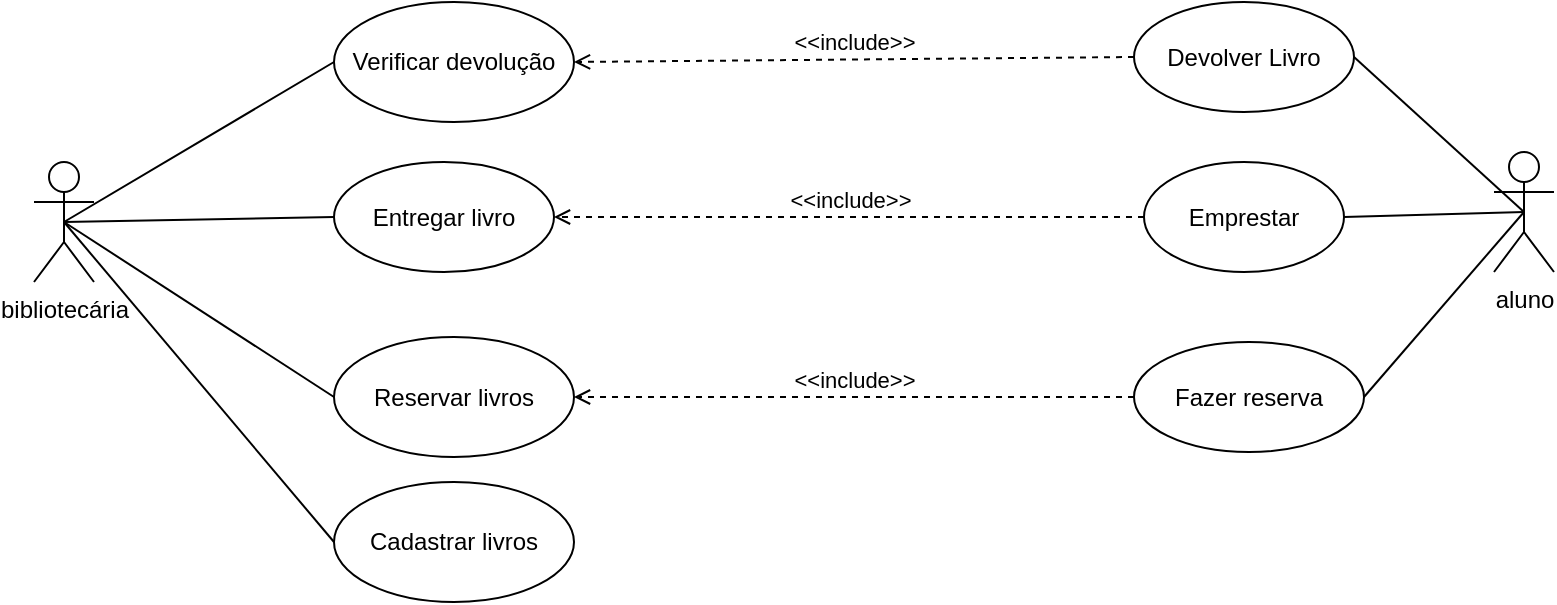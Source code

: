 <mxfile version="15.5.4" type="google"><diagram id="BwoiZwMP6Hp7hW68iUMp" name="Page-1"><mxGraphModel dx="1038" dy="600" grid="1" gridSize="10" guides="1" tooltips="1" connect="1" arrows="1" fold="1" page="1" pageScale="1" pageWidth="827" pageHeight="1169" math="0" shadow="0"><root><mxCell id="0"/><mxCell id="1" parent="0"/><mxCell id="E4vKuy7-gl_FoSkQ6fWP-6" style="rounded=0;orthogonalLoop=1;jettySize=auto;html=1;exitX=0.5;exitY=0.5;exitDx=0;exitDy=0;exitPerimeter=0;entryX=0;entryY=0.5;entryDx=0;entryDy=0;endArrow=none;endFill=0;" edge="1" parent="1" source="E4vKuy7-gl_FoSkQ6fWP-1" target="E4vKuy7-gl_FoSkQ6fWP-2"><mxGeometry relative="1" as="geometry"/></mxCell><mxCell id="E4vKuy7-gl_FoSkQ6fWP-7" style="rounded=0;orthogonalLoop=1;jettySize=auto;html=1;exitX=0.5;exitY=0.5;exitDx=0;exitDy=0;exitPerimeter=0;entryX=0;entryY=0.5;entryDx=0;entryDy=0;endArrow=none;endFill=0;" edge="1" parent="1" source="E4vKuy7-gl_FoSkQ6fWP-1" target="E4vKuy7-gl_FoSkQ6fWP-3"><mxGeometry relative="1" as="geometry"/></mxCell><mxCell id="E4vKuy7-gl_FoSkQ6fWP-8" style="rounded=0;orthogonalLoop=1;jettySize=auto;html=1;exitX=0.5;exitY=0.5;exitDx=0;exitDy=0;exitPerimeter=0;entryX=0;entryY=0.5;entryDx=0;entryDy=0;endArrow=none;endFill=0;" edge="1" parent="1" source="E4vKuy7-gl_FoSkQ6fWP-1" target="E4vKuy7-gl_FoSkQ6fWP-5"><mxGeometry relative="1" as="geometry"/></mxCell><mxCell id="E4vKuy7-gl_FoSkQ6fWP-22" style="edgeStyle=none;rounded=0;orthogonalLoop=1;jettySize=auto;html=1;exitX=0.5;exitY=0.5;exitDx=0;exitDy=0;exitPerimeter=0;entryX=0;entryY=0.5;entryDx=0;entryDy=0;endArrow=none;endFill=0;" edge="1" parent="1" source="E4vKuy7-gl_FoSkQ6fWP-1" target="E4vKuy7-gl_FoSkQ6fWP-21"><mxGeometry relative="1" as="geometry"/></mxCell><mxCell id="E4vKuy7-gl_FoSkQ6fWP-1" value="bibliotecária" style="shape=umlActor;verticalLabelPosition=bottom;verticalAlign=top;html=1;outlineConnect=0;" vertex="1" parent="1"><mxGeometry x="50" y="170" width="30" height="60" as="geometry"/></mxCell><mxCell id="E4vKuy7-gl_FoSkQ6fWP-2" value="Verificar devolução" style="ellipse;whiteSpace=wrap;html=1;" vertex="1" parent="1"><mxGeometry x="200" y="90" width="120" height="60" as="geometry"/></mxCell><mxCell id="E4vKuy7-gl_FoSkQ6fWP-3" value="Cadastrar livros" style="ellipse;whiteSpace=wrap;html=1;" vertex="1" parent="1"><mxGeometry x="200" y="330" width="120" height="60" as="geometry"/></mxCell><mxCell id="E4vKuy7-gl_FoSkQ6fWP-19" style="edgeStyle=none;rounded=0;orthogonalLoop=1;jettySize=auto;html=1;exitX=0.5;exitY=0.5;exitDx=0;exitDy=0;exitPerimeter=0;entryX=1;entryY=0.5;entryDx=0;entryDy=0;endArrow=none;endFill=0;" edge="1" parent="1" source="E4vKuy7-gl_FoSkQ6fWP-4" target="E4vKuy7-gl_FoSkQ6fWP-18"><mxGeometry relative="1" as="geometry"/></mxCell><mxCell id="E4vKuy7-gl_FoSkQ6fWP-4" value="aluno" style="shape=umlActor;verticalLabelPosition=bottom;verticalAlign=top;html=1;" vertex="1" parent="1"><mxGeometry x="780" y="165" width="30" height="60" as="geometry"/></mxCell><mxCell id="E4vKuy7-gl_FoSkQ6fWP-5" value="Reservar livros" style="ellipse;whiteSpace=wrap;html=1;" vertex="1" parent="1"><mxGeometry x="200" y="257.5" width="120" height="60" as="geometry"/></mxCell><mxCell id="E4vKuy7-gl_FoSkQ6fWP-9" value="Devolver Livro" style="ellipse;whiteSpace=wrap;html=1;" vertex="1" parent="1"><mxGeometry x="600" y="90" width="110" height="55" as="geometry"/></mxCell><mxCell id="E4vKuy7-gl_FoSkQ6fWP-10" value="Fazer reserva" style="ellipse;whiteSpace=wrap;html=1;" vertex="1" parent="1"><mxGeometry x="600" y="260" width="115" height="55" as="geometry"/></mxCell><mxCell id="E4vKuy7-gl_FoSkQ6fWP-13" value="" style="endArrow=none;html=1;rounded=0;exitX=0.5;exitY=0.5;exitDx=0;exitDy=0;exitPerimeter=0;entryX=1;entryY=0.5;entryDx=0;entryDy=0;endFill=0;" edge="1" parent="1" source="E4vKuy7-gl_FoSkQ6fWP-4" target="E4vKuy7-gl_FoSkQ6fWP-9"><mxGeometry width="50" height="50" relative="1" as="geometry"><mxPoint x="730" y="260" as="sourcePoint"/><mxPoint x="700" y="158" as="targetPoint"/><Array as="points"/></mxGeometry></mxCell><mxCell id="E4vKuy7-gl_FoSkQ6fWP-14" value="" style="endArrow=none;html=1;rounded=0;exitX=0.5;exitY=0.5;exitDx=0;exitDy=0;exitPerimeter=0;entryX=1;entryY=0.5;entryDx=0;entryDy=0;endFill=0;" edge="1" parent="1" source="E4vKuy7-gl_FoSkQ6fWP-4" target="E4vKuy7-gl_FoSkQ6fWP-10"><mxGeometry width="50" height="50" relative="1" as="geometry"><mxPoint x="390" y="250" as="sourcePoint"/><mxPoint x="440" y="200" as="targetPoint"/></mxGeometry></mxCell><mxCell id="E4vKuy7-gl_FoSkQ6fWP-15" value="&amp;lt;&amp;lt;include&amp;gt;&amp;gt;" style="html=1;verticalAlign=bottom;labelBackgroundColor=none;endArrow=open;endFill=0;dashed=1;rounded=0;exitX=0;exitY=0.5;exitDx=0;exitDy=0;entryX=1;entryY=0.5;entryDx=0;entryDy=0;" edge="1" parent="1" source="E4vKuy7-gl_FoSkQ6fWP-10" target="E4vKuy7-gl_FoSkQ6fWP-5"><mxGeometry width="160" relative="1" as="geometry"><mxPoint x="330" y="70" as="sourcePoint"/><mxPoint x="490" y="70" as="targetPoint"/></mxGeometry></mxCell><mxCell id="E4vKuy7-gl_FoSkQ6fWP-16" value="&amp;lt;&amp;lt;include&amp;gt;&amp;gt;" style="html=1;verticalAlign=bottom;labelBackgroundColor=none;endArrow=open;endFill=0;dashed=1;rounded=0;exitX=0;exitY=0.5;exitDx=0;exitDy=0;entryX=1;entryY=0.5;entryDx=0;entryDy=0;" edge="1" parent="1" source="E4vKuy7-gl_FoSkQ6fWP-9" target="E4vKuy7-gl_FoSkQ6fWP-2"><mxGeometry width="160" relative="1" as="geometry"><mxPoint x="330" y="70" as="sourcePoint"/><mxPoint x="490" y="70" as="targetPoint"/></mxGeometry></mxCell><mxCell id="E4vKuy7-gl_FoSkQ6fWP-18" value="Emprestar" style="ellipse;whiteSpace=wrap;html=1;" vertex="1" parent="1"><mxGeometry x="605" y="170" width="100" height="55" as="geometry"/></mxCell><mxCell id="E4vKuy7-gl_FoSkQ6fWP-20" value="&amp;lt;&amp;lt;include&amp;gt;&amp;gt;" style="html=1;verticalAlign=bottom;labelBackgroundColor=none;endArrow=open;endFill=0;dashed=1;rounded=0;exitX=0;exitY=0.5;exitDx=0;exitDy=0;entryX=1;entryY=0.5;entryDx=0;entryDy=0;" edge="1" parent="1" source="E4vKuy7-gl_FoSkQ6fWP-18" target="E4vKuy7-gl_FoSkQ6fWP-21"><mxGeometry width="160" relative="1" as="geometry"><mxPoint x="330" y="70" as="sourcePoint"/><mxPoint x="380" y="198" as="targetPoint"/></mxGeometry></mxCell><mxCell id="E4vKuy7-gl_FoSkQ6fWP-21" value="Entregar livro" style="ellipse;whiteSpace=wrap;html=1;" vertex="1" parent="1"><mxGeometry x="200" y="170" width="110" height="55" as="geometry"/></mxCell></root></mxGraphModel></diagram></mxfile>